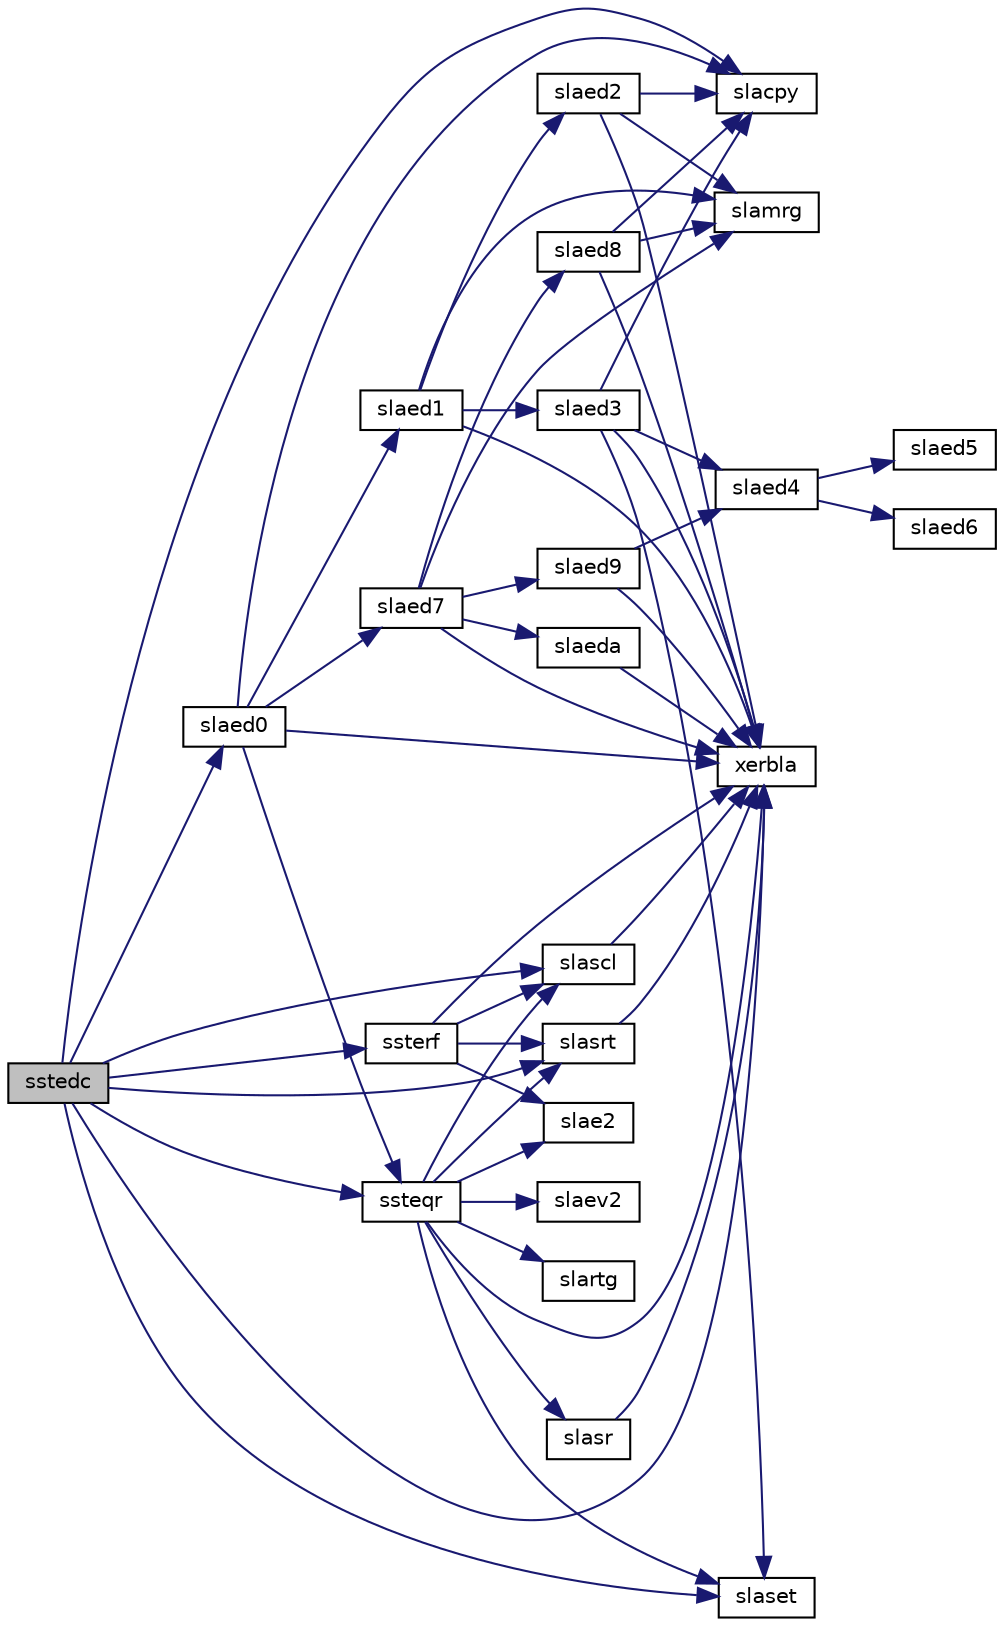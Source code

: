 digraph "sstedc"
{
 // LATEX_PDF_SIZE
  edge [fontname="Helvetica",fontsize="10",labelfontname="Helvetica",labelfontsize="10"];
  node [fontname="Helvetica",fontsize="10",shape=record];
  rankdir="LR";
  Node1 [label="sstedc",height=0.2,width=0.4,color="black", fillcolor="grey75", style="filled", fontcolor="black",tooltip="SSTEDC"];
  Node1 -> Node2 [color="midnightblue",fontsize="10",style="solid",fontname="Helvetica"];
  Node2 [label="slacpy",height=0.2,width=0.4,color="black", fillcolor="white", style="filled",URL="$slacpy_8f.html#a7780c991533ce8dd1f2c22ae2d563f08",tooltip="SLACPY copies all or part of one two-dimensional array to another."];
  Node1 -> Node3 [color="midnightblue",fontsize="10",style="solid",fontname="Helvetica"];
  Node3 [label="slaed0",height=0.2,width=0.4,color="black", fillcolor="white", style="filled",URL="$slaed0_8f.html#ac684c2e6104ed0b6c5b785e39d034132",tooltip="SLAED0 used by SSTEDC. Computes all eigenvalues and corresponding eigenvectors of an unreduced symmet..."];
  Node3 -> Node2 [color="midnightblue",fontsize="10",style="solid",fontname="Helvetica"];
  Node3 -> Node4 [color="midnightblue",fontsize="10",style="solid",fontname="Helvetica"];
  Node4 [label="slaed1",height=0.2,width=0.4,color="black", fillcolor="white", style="filled",URL="$slaed1_8f.html#af1b221f084e44d08f19e28811752c51d",tooltip="SLAED1 used by SSTEDC. Computes the updated eigensystem of a diagonal matrix after modification by a ..."];
  Node4 -> Node5 [color="midnightblue",fontsize="10",style="solid",fontname="Helvetica"];
  Node5 [label="slaed2",height=0.2,width=0.4,color="black", fillcolor="white", style="filled",URL="$slaed2_8f.html#a7cdf7cab004a74be5d11448fee2af888",tooltip="SLAED2 used by SSTEDC. Merges eigenvalues and deflates secular equation. Used when the original matri..."];
  Node5 -> Node2 [color="midnightblue",fontsize="10",style="solid",fontname="Helvetica"];
  Node5 -> Node6 [color="midnightblue",fontsize="10",style="solid",fontname="Helvetica"];
  Node6 [label="slamrg",height=0.2,width=0.4,color="black", fillcolor="white", style="filled",URL="$slamrg_8f.html#a08dba55e84b9c57fb48b15b92d2b9049",tooltip="SLAMRG creates a permutation list to merge the entries of two independently sorted sets into a single..."];
  Node5 -> Node7 [color="midnightblue",fontsize="10",style="solid",fontname="Helvetica"];
  Node7 [label="xerbla",height=0.2,width=0.4,color="black", fillcolor="white", style="filled",URL="$xerbla_8f.html#a377ee61015baf8dea7770b3a404b1c07",tooltip="XERBLA"];
  Node4 -> Node8 [color="midnightblue",fontsize="10",style="solid",fontname="Helvetica"];
  Node8 [label="slaed3",height=0.2,width=0.4,color="black", fillcolor="white", style="filled",URL="$slaed3_8f.html#a4ed4ad63585109624285a84ecc010d2f",tooltip="SLAED3 used by SSTEDC. Finds the roots of the secular equation and updates the eigenvectors...."];
  Node8 -> Node2 [color="midnightblue",fontsize="10",style="solid",fontname="Helvetica"];
  Node8 -> Node9 [color="midnightblue",fontsize="10",style="solid",fontname="Helvetica"];
  Node9 [label="slaed4",height=0.2,width=0.4,color="black", fillcolor="white", style="filled",URL="$slaed4_8f.html#aa708703789737758cf8f9ed2da42a985",tooltip="SLAED4 used by SSTEDC. Finds a single root of the secular equation."];
  Node9 -> Node10 [color="midnightblue",fontsize="10",style="solid",fontname="Helvetica"];
  Node10 [label="slaed5",height=0.2,width=0.4,color="black", fillcolor="white", style="filled",URL="$slaed5_8f.html#af41f654e722c7cab1f0749bb43414097",tooltip="SLAED5 used by SSTEDC. Solves the 2-by-2 secular equation."];
  Node9 -> Node11 [color="midnightblue",fontsize="10",style="solid",fontname="Helvetica"];
  Node11 [label="slaed6",height=0.2,width=0.4,color="black", fillcolor="white", style="filled",URL="$slaed6_8f.html#af5919aeb57bc9c8153d7ae9f0ecc3276",tooltip="SLAED6 used by SSTEDC. Computes one Newton step in solution of the secular equation."];
  Node8 -> Node12 [color="midnightblue",fontsize="10",style="solid",fontname="Helvetica"];
  Node12 [label="slaset",height=0.2,width=0.4,color="black", fillcolor="white", style="filled",URL="$slaset_8f.html#a6174184453f17ad7cc3488044325d5ac",tooltip="SLASET initializes the off-diagonal elements and the diagonal elements of a matrix to given values."];
  Node8 -> Node7 [color="midnightblue",fontsize="10",style="solid",fontname="Helvetica"];
  Node4 -> Node6 [color="midnightblue",fontsize="10",style="solid",fontname="Helvetica"];
  Node4 -> Node7 [color="midnightblue",fontsize="10",style="solid",fontname="Helvetica"];
  Node3 -> Node13 [color="midnightblue",fontsize="10",style="solid",fontname="Helvetica"];
  Node13 [label="slaed7",height=0.2,width=0.4,color="black", fillcolor="white", style="filled",URL="$slaed7_8f.html#aa82b498880b501e765256dcabb001dd8",tooltip="SLAED7 used by SSTEDC. Computes the updated eigensystem of a diagonal matrix after modification by a ..."];
  Node13 -> Node14 [color="midnightblue",fontsize="10",style="solid",fontname="Helvetica"];
  Node14 [label="slaed8",height=0.2,width=0.4,color="black", fillcolor="white", style="filled",URL="$slaed8_8f.html#afeeae5a27b97fc98ca9385cb97d6e21a",tooltip="SLAED8 used by SSTEDC. Merges eigenvalues and deflates secular equation. Used when the original matri..."];
  Node14 -> Node2 [color="midnightblue",fontsize="10",style="solid",fontname="Helvetica"];
  Node14 -> Node6 [color="midnightblue",fontsize="10",style="solid",fontname="Helvetica"];
  Node14 -> Node7 [color="midnightblue",fontsize="10",style="solid",fontname="Helvetica"];
  Node13 -> Node15 [color="midnightblue",fontsize="10",style="solid",fontname="Helvetica"];
  Node15 [label="slaed9",height=0.2,width=0.4,color="black", fillcolor="white", style="filled",URL="$slaed9_8f.html#a5bc8745ade9e86126b310b4a34c6c9cb",tooltip="SLAED9 used by SSTEDC. Finds the roots of the secular equation and updates the eigenvectors...."];
  Node15 -> Node9 [color="midnightblue",fontsize="10",style="solid",fontname="Helvetica"];
  Node15 -> Node7 [color="midnightblue",fontsize="10",style="solid",fontname="Helvetica"];
  Node13 -> Node16 [color="midnightblue",fontsize="10",style="solid",fontname="Helvetica"];
  Node16 [label="slaeda",height=0.2,width=0.4,color="black", fillcolor="white", style="filled",URL="$slaeda_8f.html#a462640bebca7ee618dca01292ef30ddb",tooltip="SLAEDA used by SSTEDC. Computes the Z vector determining the rank-one modification of the diagonal ma..."];
  Node16 -> Node7 [color="midnightblue",fontsize="10",style="solid",fontname="Helvetica"];
  Node13 -> Node6 [color="midnightblue",fontsize="10",style="solid",fontname="Helvetica"];
  Node13 -> Node7 [color="midnightblue",fontsize="10",style="solid",fontname="Helvetica"];
  Node3 -> Node17 [color="midnightblue",fontsize="10",style="solid",fontname="Helvetica"];
  Node17 [label="ssteqr",height=0.2,width=0.4,color="black", fillcolor="white", style="filled",URL="$ssteqr_8f.html#a2463dc5fa5baab57763971a548aad789",tooltip="SSTEQR"];
  Node17 -> Node18 [color="midnightblue",fontsize="10",style="solid",fontname="Helvetica"];
  Node18 [label="slae2",height=0.2,width=0.4,color="black", fillcolor="white", style="filled",URL="$slae2_8f.html#aec32dea47a14590934b8970b078b58fd",tooltip="SLAE2 computes the eigenvalues of a 2-by-2 symmetric matrix."];
  Node17 -> Node19 [color="midnightblue",fontsize="10",style="solid",fontname="Helvetica"];
  Node19 [label="slaev2",height=0.2,width=0.4,color="black", fillcolor="white", style="filled",URL="$slaev2_8f.html#af79f0bb1a07a9d96b827eba946ec79fa",tooltip="SLAEV2 computes the eigenvalues and eigenvectors of a 2-by-2 symmetric/Hermitian matrix."];
  Node17 -> Node20 [color="midnightblue",fontsize="10",style="solid",fontname="Helvetica"];
  Node20 [label="slartg",height=0.2,width=0.4,color="black", fillcolor="white", style="filled",URL="$slartg_8f90.html#a8836d25697ed4d8cc0b7d0f45b558c3b",tooltip="SLARTG generates a plane rotation with real cosine and real sine."];
  Node17 -> Node21 [color="midnightblue",fontsize="10",style="solid",fontname="Helvetica"];
  Node21 [label="slascl",height=0.2,width=0.4,color="black", fillcolor="white", style="filled",URL="$slascl_8f.html#a11e6ce67ce97ca5b0a3a7bc5645a09d9",tooltip="SLASCL multiplies a general rectangular matrix by a real scalar defined as cto/cfrom."];
  Node21 -> Node7 [color="midnightblue",fontsize="10",style="solid",fontname="Helvetica"];
  Node17 -> Node12 [color="midnightblue",fontsize="10",style="solid",fontname="Helvetica"];
  Node17 -> Node22 [color="midnightblue",fontsize="10",style="solid",fontname="Helvetica"];
  Node22 [label="slasr",height=0.2,width=0.4,color="black", fillcolor="white", style="filled",URL="$slasr_8f.html#a60f6d566e3a36c43835b0ff3055879dc",tooltip="SLASR applies a sequence of plane rotations to a general rectangular matrix."];
  Node22 -> Node7 [color="midnightblue",fontsize="10",style="solid",fontname="Helvetica"];
  Node17 -> Node23 [color="midnightblue",fontsize="10",style="solid",fontname="Helvetica"];
  Node23 [label="slasrt",height=0.2,width=0.4,color="black", fillcolor="white", style="filled",URL="$slasrt_8f.html#a66e14f999e0c96b0d974849882160a07",tooltip="SLASRT sorts numbers in increasing or decreasing order."];
  Node23 -> Node7 [color="midnightblue",fontsize="10",style="solid",fontname="Helvetica"];
  Node17 -> Node7 [color="midnightblue",fontsize="10",style="solid",fontname="Helvetica"];
  Node3 -> Node7 [color="midnightblue",fontsize="10",style="solid",fontname="Helvetica"];
  Node1 -> Node21 [color="midnightblue",fontsize="10",style="solid",fontname="Helvetica"];
  Node1 -> Node12 [color="midnightblue",fontsize="10",style="solid",fontname="Helvetica"];
  Node1 -> Node23 [color="midnightblue",fontsize="10",style="solid",fontname="Helvetica"];
  Node1 -> Node17 [color="midnightblue",fontsize="10",style="solid",fontname="Helvetica"];
  Node1 -> Node24 [color="midnightblue",fontsize="10",style="solid",fontname="Helvetica"];
  Node24 [label="ssterf",height=0.2,width=0.4,color="black", fillcolor="white", style="filled",URL="$ssterf_8f.html#a6f005e62dd179b39d847eadbb62dbead",tooltip="SSTERF"];
  Node24 -> Node18 [color="midnightblue",fontsize="10",style="solid",fontname="Helvetica"];
  Node24 -> Node21 [color="midnightblue",fontsize="10",style="solid",fontname="Helvetica"];
  Node24 -> Node23 [color="midnightblue",fontsize="10",style="solid",fontname="Helvetica"];
  Node24 -> Node7 [color="midnightblue",fontsize="10",style="solid",fontname="Helvetica"];
  Node1 -> Node7 [color="midnightblue",fontsize="10",style="solid",fontname="Helvetica"];
}
